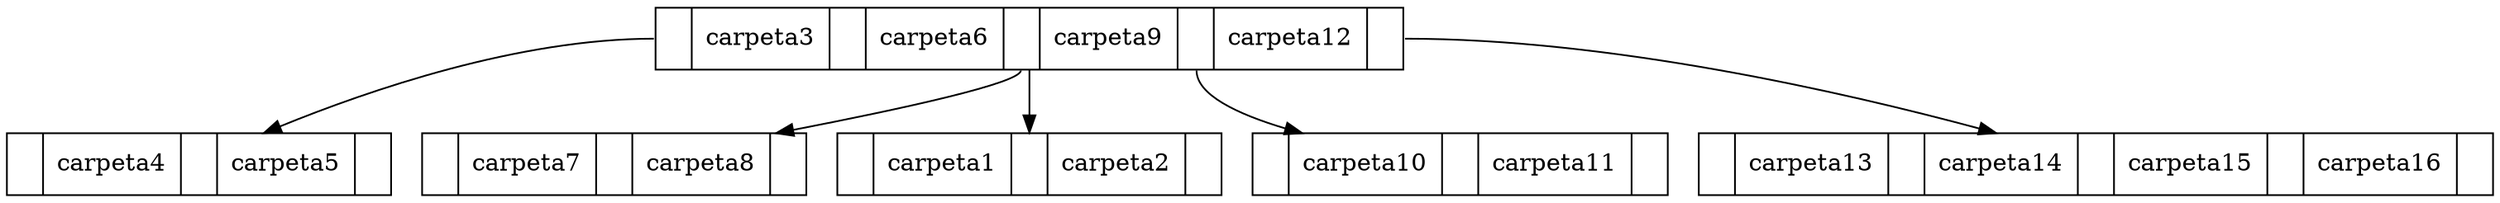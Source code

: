 
digraph G{
 node [shape=record] ;
Nodo0[label="<P1>|carpeta3|<P1>|carpeta6|<P2>|carpeta9|<P3>|carpeta12|<P4>"];
Nodo0:P0 -> Nodo1;
Nodo1[label="<PO>|carpeta1|<P1>|carpeta2|<P2>"];
Nodo0:P1 -> Nodo2;
Nodo2[label="<PO>|carpeta4|<P1>|carpeta5|<P2>"];
Nodo0:P2 -> Nodo3;
Nodo3[label="<PO>|carpeta7|<P1>|carpeta8|<P2>"];
Nodo0:P3 -> Nodo4;
Nodo4[label="<PO>|carpeta10|<P1>|carpeta11|<P2>"];
Nodo0:P4 -> Nodo5;
Nodo5[label="<PO>|carpeta13|<P1>|carpeta14|<P2>|carpeta15|<P3>|carpeta16|<P4>"];
}